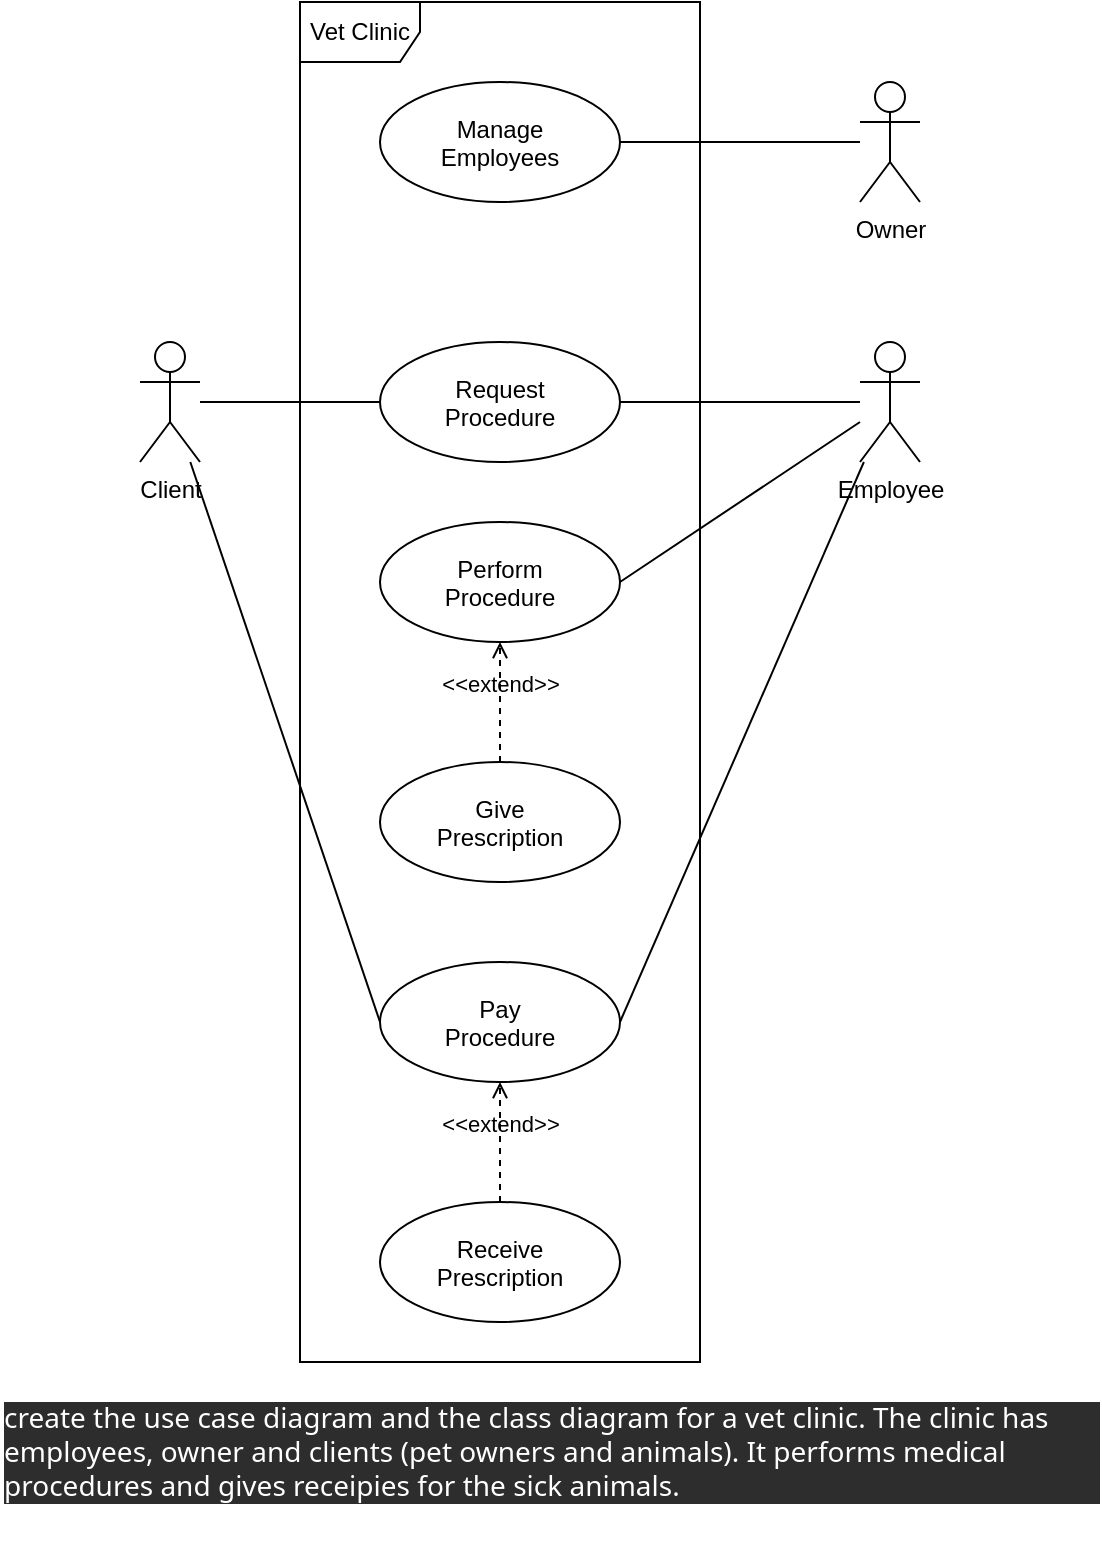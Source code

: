 <mxfile version="14.4.3" type="device"><diagram id="C9ymuTNeBxrWU52hZYmy" name="Page-1"><mxGraphModel dx="1359" dy="862" grid="1" gridSize="10" guides="1" tooltips="1" connect="1" arrows="1" fold="1" page="1" pageScale="1" pageWidth="850" pageHeight="1100" math="0" shadow="0"><root><mxCell id="0"/><mxCell id="1" parent="0"/><mxCell id="YCjTshbk9nfJ7_ANi4TI-1" value="Employee" style="shape=umlActor;verticalLabelPosition=bottom;verticalAlign=top;html=1;" vertex="1" parent="1"><mxGeometry x="440" y="250" width="30" height="60" as="geometry"/></mxCell><mxCell id="YCjTshbk9nfJ7_ANi4TI-4" value="Owner" style="shape=umlActor;verticalLabelPosition=bottom;verticalAlign=top;html=1;" vertex="1" parent="1"><mxGeometry x="440" y="120" width="30" height="60" as="geometry"/></mxCell><mxCell id="YCjTshbk9nfJ7_ANi4TI-5" value="Client" style="shape=umlActor;verticalLabelPosition=bottom;verticalAlign=top;html=1;" vertex="1" parent="1"><mxGeometry x="80" y="250" width="30" height="60" as="geometry"/></mxCell><mxCell id="YCjTshbk9nfJ7_ANi4TI-6" value="Request&#10;Procedure" style="ellipse;" vertex="1" parent="1"><mxGeometry x="200" y="250" width="120" height="60" as="geometry"/></mxCell><mxCell id="YCjTshbk9nfJ7_ANi4TI-8" value="&lt;div class=&quot;m-bottom-large__q08qW&quot; style=&quot;box-sizing: border-box ; margin-bottom: 1.25rem ; color: rgb(255 , 255 , 255) ; font-family: &amp;#34;segoe ui web&amp;#34; , &amp;#34;segoe ui&amp;#34; , &amp;#34;segoe wp&amp;#34; , &amp;#34;tahoma&amp;#34; , &amp;#34;arial&amp;#34; , sans-serif ; font-size: 14px ; font-style: normal ; font-weight: 400 ; letter-spacing: normal ; text-indent: 0px ; text-transform: none ; word-spacing: 0px ; background-color: rgb(45 , 45 , 45)&quot;&gt;&lt;div style=&quot;box-sizing: border-box&quot;&gt;&lt;div class=&quot;assignment-details-description__sQrkp&quot; style=&quot;box-sizing: border-box ; overflow-wrap: break-word ; margin-top: 0.2rem&quot;&gt;&lt;div style=&quot;box-sizing: border-box&quot;&gt;&lt;div style=&quot;box-sizing: border-box ; font-family: inherit ; font-size: inherit ; color: inherit&quot;&gt;create the use case diagram and the class diagram for a vet clinic. The clinic has employees, owner and clients (pet owners and animals). It performs medical procedures and gives receipies for the sick animals.&lt;/div&gt;&lt;/div&gt;&lt;/div&gt;&lt;/div&gt;&lt;/div&gt;" style="text;whiteSpace=wrap;html=1;" vertex="1" parent="1"><mxGeometry x="10" y="770" width="550" height="60" as="geometry"/></mxCell><mxCell id="YCjTshbk9nfJ7_ANi4TI-10" value="" style="endArrow=none;startArrow=none;endFill=0;startFill=0;endSize=8;html=1;verticalAlign=bottom;labelBackgroundColor=none;strokeWidth=1;entryX=0;entryY=0.5;entryDx=0;entryDy=0;" edge="1" parent="1" source="YCjTshbk9nfJ7_ANi4TI-5" target="YCjTshbk9nfJ7_ANi4TI-6"><mxGeometry width="160" relative="1" as="geometry"><mxPoint x="170" y="360" as="sourcePoint"/><mxPoint x="330" y="360" as="targetPoint"/></mxGeometry></mxCell><mxCell id="YCjTshbk9nfJ7_ANi4TI-11" value="" style="endArrow=none;startArrow=none;endFill=0;startFill=0;endSize=8;html=1;verticalAlign=bottom;labelBackgroundColor=none;strokeWidth=1;exitX=1;exitY=0.5;exitDx=0;exitDy=0;" edge="1" parent="1" source="YCjTshbk9nfJ7_ANi4TI-6" target="YCjTshbk9nfJ7_ANi4TI-1"><mxGeometry width="160" relative="1" as="geometry"><mxPoint x="150" y="290" as="sourcePoint"/><mxPoint x="230.0" y="290" as="targetPoint"/></mxGeometry></mxCell><mxCell id="YCjTshbk9nfJ7_ANi4TI-12" value="Perform&#10;Procedure" style="ellipse;" vertex="1" parent="1"><mxGeometry x="200" y="340" width="120" height="60" as="geometry"/></mxCell><mxCell id="YCjTshbk9nfJ7_ANi4TI-13" value="" style="endArrow=none;startArrow=none;endFill=0;startFill=0;endSize=8;html=1;verticalAlign=bottom;labelBackgroundColor=none;strokeWidth=1;exitX=1;exitY=0.5;exitDx=0;exitDy=0;" edge="1" parent="1" source="YCjTshbk9nfJ7_ANi4TI-12" target="YCjTshbk9nfJ7_ANi4TI-1"><mxGeometry width="160" relative="1" as="geometry"><mxPoint x="150" y="290" as="sourcePoint"/><mxPoint x="230.0" y="290" as="targetPoint"/></mxGeometry></mxCell><mxCell id="YCjTshbk9nfJ7_ANi4TI-14" value="Pay&#10;Procedure" style="ellipse;" vertex="1" parent="1"><mxGeometry x="200" y="560" width="120" height="60" as="geometry"/></mxCell><mxCell id="YCjTshbk9nfJ7_ANi4TI-15" value="Give&#10;Prescription" style="ellipse;" vertex="1" parent="1"><mxGeometry x="200" y="460" width="120" height="60" as="geometry"/></mxCell><mxCell id="YCjTshbk9nfJ7_ANi4TI-16" value="&amp;lt;&amp;lt;extend&amp;gt;&amp;gt;" style="html=1;verticalAlign=bottom;labelBackgroundColor=none;endArrow=open;endFill=0;dashed=1;strokeWidth=1;entryX=0.5;entryY=1;entryDx=0;entryDy=0;exitX=0.5;exitY=0;exitDx=0;exitDy=0;" edge="1" parent="1" source="YCjTshbk9nfJ7_ANi4TI-15" target="YCjTshbk9nfJ7_ANi4TI-12"><mxGeometry width="160" relative="1" as="geometry"><mxPoint x="370" y="460" as="sourcePoint"/><mxPoint x="530" y="460" as="targetPoint"/></mxGeometry></mxCell><mxCell id="YCjTshbk9nfJ7_ANi4TI-17" value="" style="endArrow=none;startArrow=none;endFill=0;startFill=0;endSize=8;html=1;verticalAlign=bottom;labelBackgroundColor=none;strokeWidth=1;entryX=0;entryY=0.5;entryDx=0;entryDy=0;" edge="1" parent="1" source="YCjTshbk9nfJ7_ANi4TI-5" target="YCjTshbk9nfJ7_ANi4TI-14"><mxGeometry width="160" relative="1" as="geometry"><mxPoint x="170" y="360" as="sourcePoint"/><mxPoint x="330" y="360" as="targetPoint"/></mxGeometry></mxCell><mxCell id="YCjTshbk9nfJ7_ANi4TI-18" value="" style="endArrow=none;startArrow=none;endFill=0;startFill=0;endSize=8;html=1;verticalAlign=bottom;labelBackgroundColor=none;strokeWidth=1;exitX=1;exitY=0.5;exitDx=0;exitDy=0;" edge="1" parent="1" source="YCjTshbk9nfJ7_ANi4TI-14" target="YCjTshbk9nfJ7_ANi4TI-1"><mxGeometry width="160" relative="1" as="geometry"><mxPoint x="150" y="290" as="sourcePoint"/><mxPoint x="230.0" y="290" as="targetPoint"/></mxGeometry></mxCell><mxCell id="YCjTshbk9nfJ7_ANi4TI-19" value="Vet Clinic" style="shape=umlFrame;whiteSpace=wrap;html=1;" vertex="1" parent="1"><mxGeometry x="160" y="80" width="200" height="680" as="geometry"/></mxCell><mxCell id="YCjTshbk9nfJ7_ANi4TI-20" value="Manage&#10;Employees" style="ellipse;" vertex="1" parent="1"><mxGeometry x="200" y="120" width="120" height="60" as="geometry"/></mxCell><mxCell id="YCjTshbk9nfJ7_ANi4TI-21" value="" style="endArrow=none;startArrow=none;endFill=0;startFill=0;endSize=8;html=1;verticalAlign=bottom;labelBackgroundColor=none;strokeWidth=1;entryX=1;entryY=0.5;entryDx=0;entryDy=0;" edge="1" parent="1" source="YCjTshbk9nfJ7_ANi4TI-4" target="YCjTshbk9nfJ7_ANi4TI-20"><mxGeometry width="160" relative="1" as="geometry"><mxPoint x="120" y="290" as="sourcePoint"/><mxPoint x="210.0" y="290" as="targetPoint"/></mxGeometry></mxCell><mxCell id="YCjTshbk9nfJ7_ANi4TI-22" value="Receive&#10;Prescription" style="ellipse;" vertex="1" parent="1"><mxGeometry x="200" y="680" width="120" height="60" as="geometry"/></mxCell><mxCell id="YCjTshbk9nfJ7_ANi4TI-23" value="&amp;lt;&amp;lt;extend&amp;gt;&amp;gt;" style="html=1;verticalAlign=bottom;labelBackgroundColor=none;endArrow=open;endFill=0;dashed=1;strokeWidth=1;entryX=0.5;entryY=1;entryDx=0;entryDy=0;exitX=0.5;exitY=0;exitDx=0;exitDy=0;" edge="1" parent="1" source="YCjTshbk9nfJ7_ANi4TI-22" target="YCjTshbk9nfJ7_ANi4TI-14"><mxGeometry width="160" relative="1" as="geometry"><mxPoint x="400" y="710" as="sourcePoint"/><mxPoint x="400" y="650" as="targetPoint"/></mxGeometry></mxCell></root></mxGraphModel></diagram></mxfile>